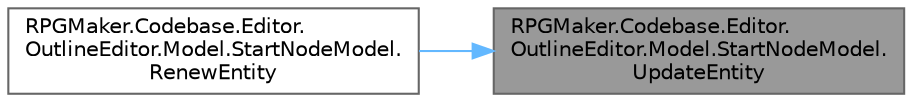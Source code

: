 digraph "RPGMaker.Codebase.Editor.OutlineEditor.Model.StartNodeModel.UpdateEntity"
{
 // LATEX_PDF_SIZE
  bgcolor="transparent";
  edge [fontname=Helvetica,fontsize=10,labelfontname=Helvetica,labelfontsize=10];
  node [fontname=Helvetica,fontsize=10,shape=box,height=0.2,width=0.4];
  rankdir="RL";
  Node1 [id="Node000001",label="RPGMaker.Codebase.Editor.\lOutlineEditor.Model.StartNodeModel.\lUpdateEntity",height=0.2,width=0.4,color="gray40", fillcolor="grey60", style="filled", fontcolor="black",tooltip=" "];
  Node1 -> Node2 [id="edge1_Node000001_Node000002",dir="back",color="steelblue1",style="solid",tooltip=" "];
  Node2 [id="Node000002",label="RPGMaker.Codebase.Editor.\lOutlineEditor.Model.StartNodeModel.\lRenewEntity",height=0.2,width=0.4,color="grey40", fillcolor="white", style="filled",URL="$d8/d02/class_r_p_g_maker_1_1_codebase_1_1_editor_1_1_outline_editor_1_1_model_1_1_start_node_model.html#a7ec883dbc48ddba9cbdd007604539c6f",tooltip=" "];
}
